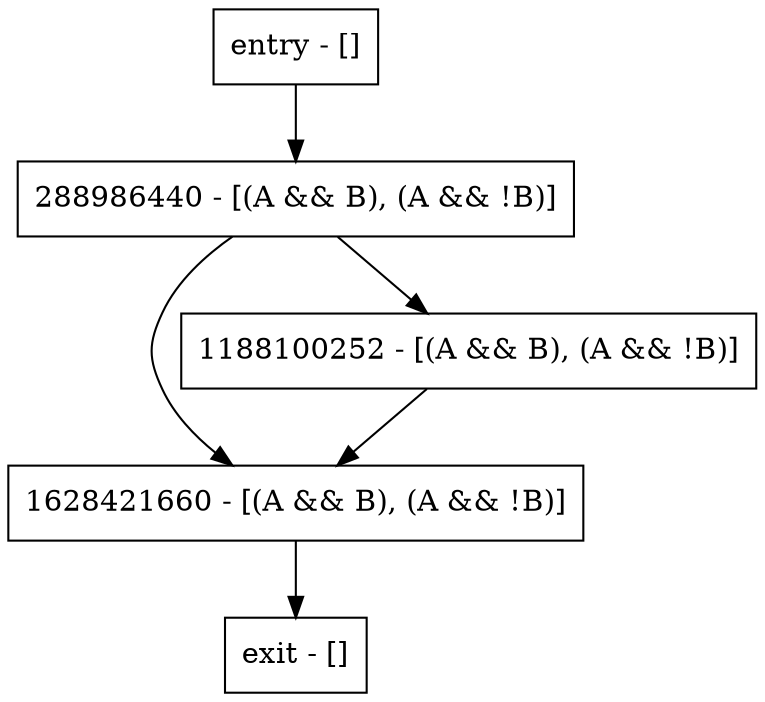 digraph bar {
node [shape=record];
entry [label="entry - []"];
exit [label="exit - []"];
1628421660 [label="1628421660 - [(A && B), (A && !B)]"];
1188100252 [label="1188100252 - [(A && B), (A && !B)]"];
288986440 [label="288986440 - [(A && B), (A && !B)]"];
entry;
exit;
entry -> 288986440;
1628421660 -> exit;
1188100252 -> 1628421660;
288986440 -> 1628421660;
288986440 -> 1188100252;
}
